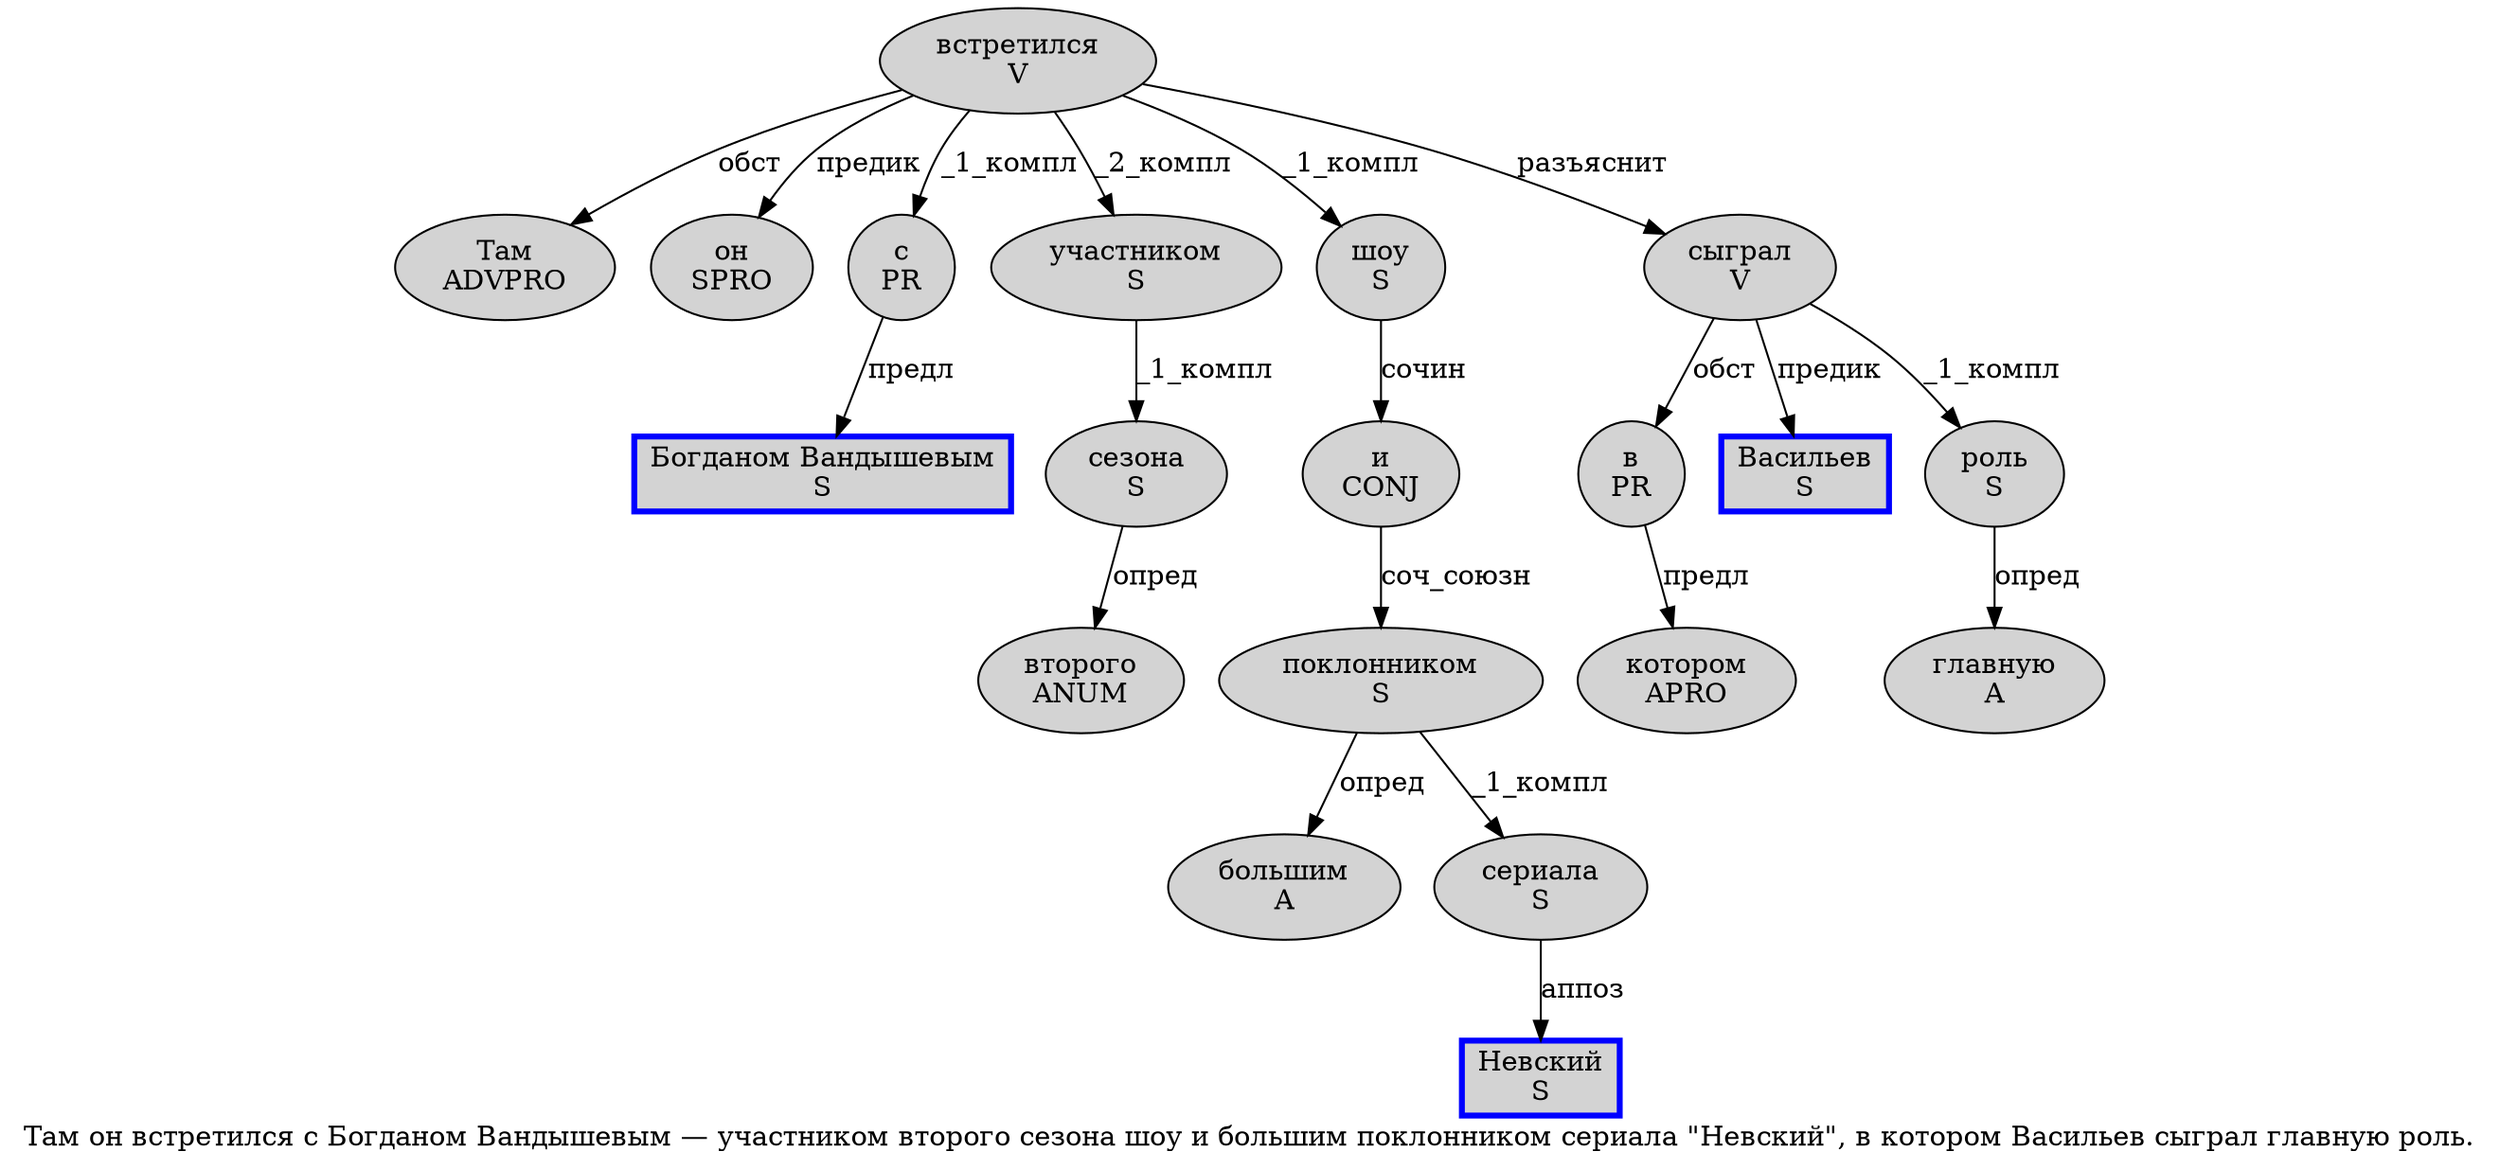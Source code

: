 digraph SENTENCE_1239 {
	graph [label="Там он встретился с Богданом Вандышевым — участником второго сезона шоу и большим поклонником сериала \"Невский\", в котором Васильев сыграл главную роль."]
	node [style=filled]
		0 [label="Там
ADVPRO" color="" fillcolor=lightgray penwidth=1 shape=ellipse]
		1 [label="он
SPRO" color="" fillcolor=lightgray penwidth=1 shape=ellipse]
		2 [label="встретился
V" color="" fillcolor=lightgray penwidth=1 shape=ellipse]
		3 [label="с
PR" color="" fillcolor=lightgray penwidth=1 shape=ellipse]
		4 [label="Богданом Вандышевым
S" color=blue fillcolor=lightgray penwidth=3 shape=box]
		6 [label="участником
S" color="" fillcolor=lightgray penwidth=1 shape=ellipse]
		7 [label="второго
ANUM" color="" fillcolor=lightgray penwidth=1 shape=ellipse]
		8 [label="сезона
S" color="" fillcolor=lightgray penwidth=1 shape=ellipse]
		9 [label="шоу
S" color="" fillcolor=lightgray penwidth=1 shape=ellipse]
		10 [label="и
CONJ" color="" fillcolor=lightgray penwidth=1 shape=ellipse]
		11 [label="большим
A" color="" fillcolor=lightgray penwidth=1 shape=ellipse]
		12 [label="поклонником
S" color="" fillcolor=lightgray penwidth=1 shape=ellipse]
		13 [label="сериала
S" color="" fillcolor=lightgray penwidth=1 shape=ellipse]
		15 [label="Невский
S" color=blue fillcolor=lightgray penwidth=3 shape=box]
		18 [label="в
PR" color="" fillcolor=lightgray penwidth=1 shape=ellipse]
		19 [label="котором
APRO" color="" fillcolor=lightgray penwidth=1 shape=ellipse]
		20 [label="Васильев
S" color=blue fillcolor=lightgray penwidth=3 shape=box]
		21 [label="сыграл
V" color="" fillcolor=lightgray penwidth=1 shape=ellipse]
		22 [label="главную
A" color="" fillcolor=lightgray penwidth=1 shape=ellipse]
		23 [label="роль
S" color="" fillcolor=lightgray penwidth=1 shape=ellipse]
			3 -> 4 [label="предл"]
			9 -> 10 [label="сочин"]
			12 -> 11 [label="опред"]
			12 -> 13 [label="_1_компл"]
			21 -> 18 [label="обст"]
			21 -> 20 [label="предик"]
			21 -> 23 [label="_1_компл"]
			13 -> 15 [label="аппоз"]
			6 -> 8 [label="_1_компл"]
			23 -> 22 [label="опред"]
			2 -> 0 [label="обст"]
			2 -> 1 [label="предик"]
			2 -> 3 [label="_1_компл"]
			2 -> 6 [label="_2_компл"]
			2 -> 9 [label="_1_компл"]
			2 -> 21 [label="разъяснит"]
			18 -> 19 [label="предл"]
			8 -> 7 [label="опред"]
			10 -> 12 [label="соч_союзн"]
}